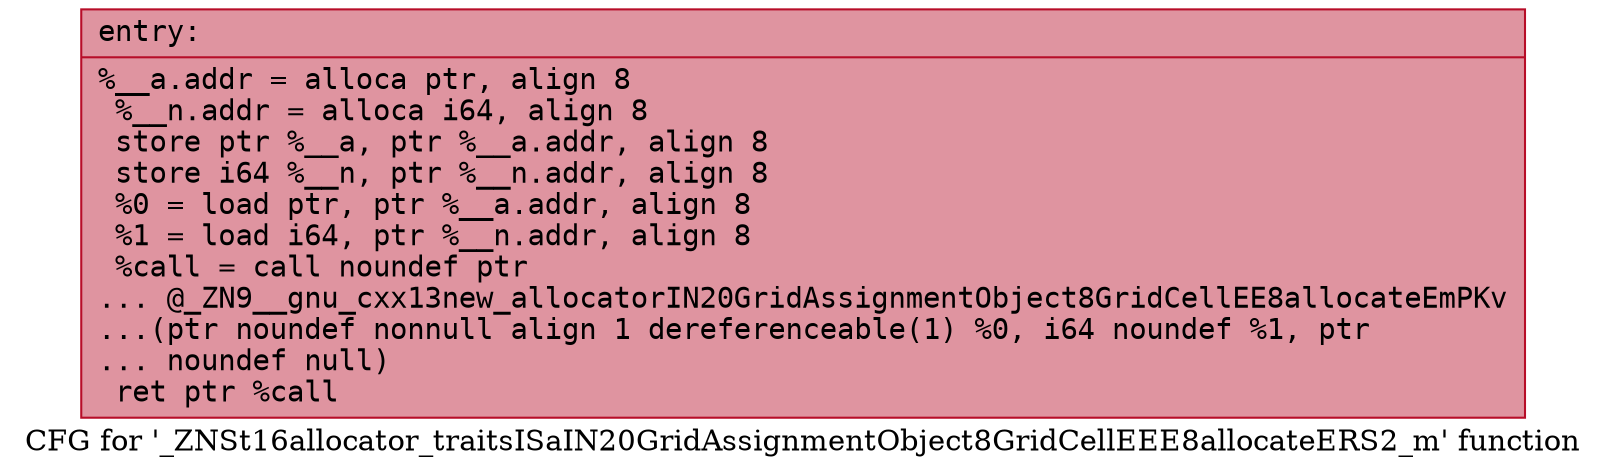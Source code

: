 digraph "CFG for '_ZNSt16allocator_traitsISaIN20GridAssignmentObject8GridCellEEE8allocateERS2_m' function" {
	label="CFG for '_ZNSt16allocator_traitsISaIN20GridAssignmentObject8GridCellEEE8allocateERS2_m' function";

	Node0x564619454040 [shape=record,color="#b70d28ff", style=filled, fillcolor="#b70d2870" fontname="Courier",label="{entry:\l|  %__a.addr = alloca ptr, align 8\l  %__n.addr = alloca i64, align 8\l  store ptr %__a, ptr %__a.addr, align 8\l  store i64 %__n, ptr %__n.addr, align 8\l  %0 = load ptr, ptr %__a.addr, align 8\l  %1 = load i64, ptr %__n.addr, align 8\l  %call = call noundef ptr\l... @_ZN9__gnu_cxx13new_allocatorIN20GridAssignmentObject8GridCellEE8allocateEmPKv\l...(ptr noundef nonnull align 1 dereferenceable(1) %0, i64 noundef %1, ptr\l... noundef null)\l  ret ptr %call\l}"];
}
